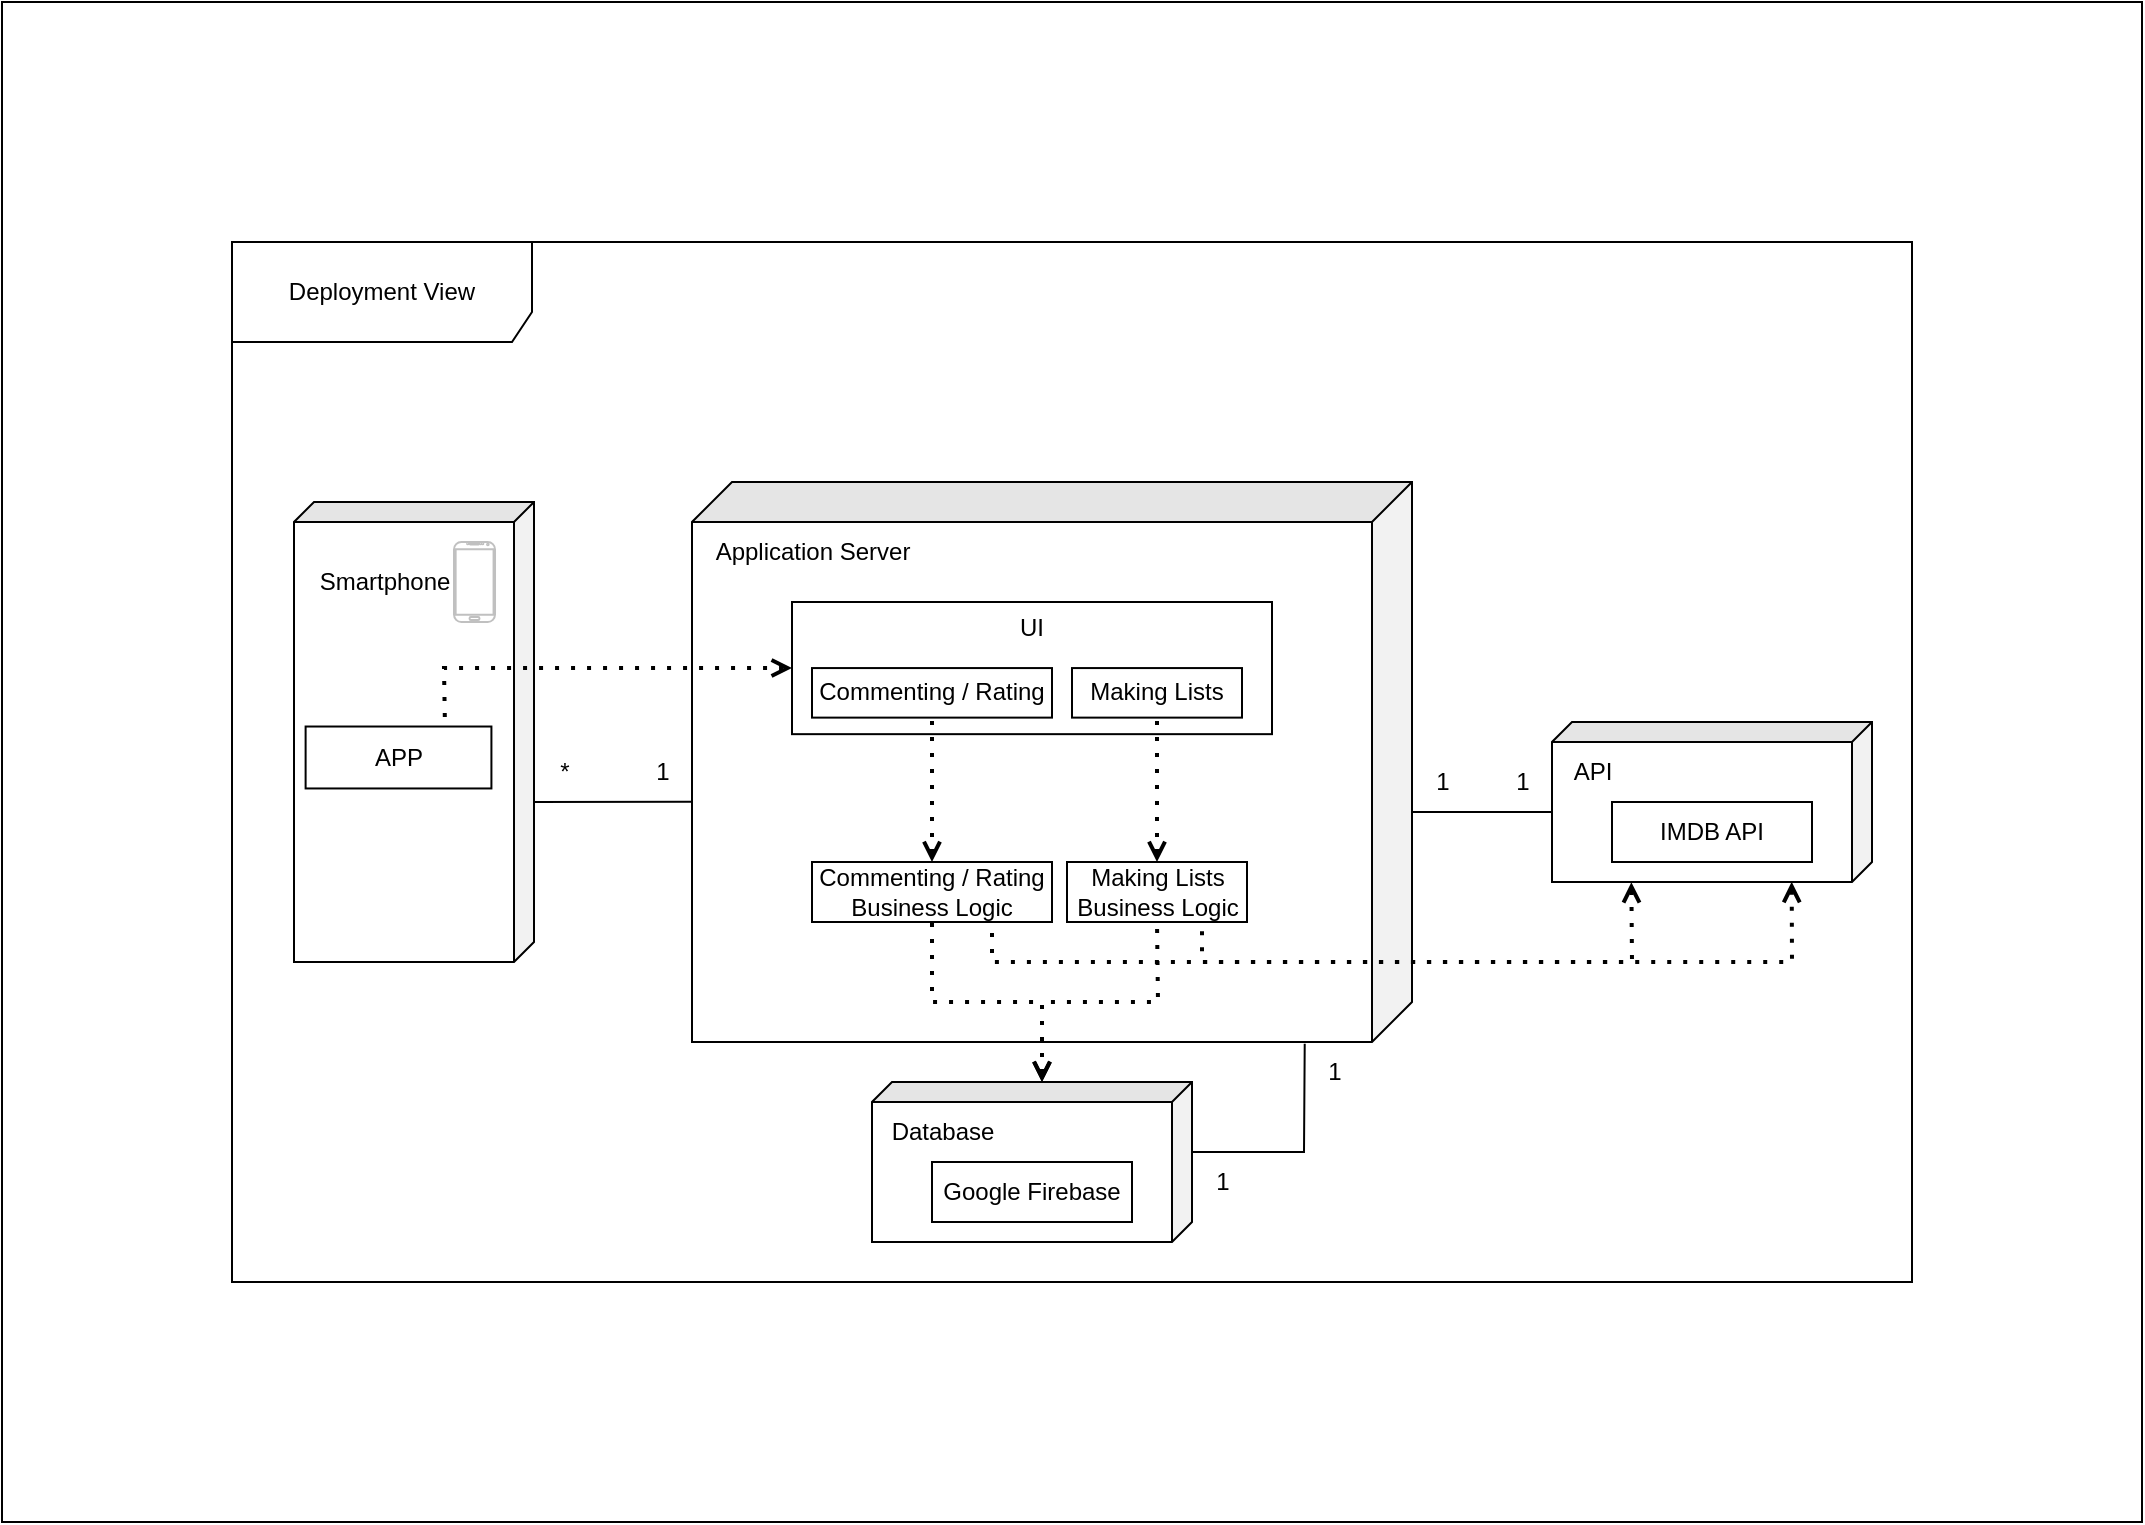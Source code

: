 <mxfile version="21.0.6" type="device"><diagram name="Página-1" id="RcCndMtqExNu23G7Ztjg"><mxGraphModel dx="1247" dy="1133" grid="1" gridSize="10" guides="1" tooltips="1" connect="1" arrows="1" fold="1" page="1" pageScale="1" pageWidth="827" pageHeight="1169" math="0" shadow="0"><root><mxCell id="0"/><mxCell id="1" parent="0"/><mxCell id="bW3uQ6ZptBKdeBj17jD9-41" value="" style="rounded=0;whiteSpace=wrap;html=1;" vertex="1" parent="1"><mxGeometry x="975" y="240" width="1070" height="760" as="geometry"/></mxCell><mxCell id="bW3uQ6ZptBKdeBj17jD9-1" value="" style="group" vertex="1" connectable="0" parent="1"><mxGeometry x="1090" y="360" width="840" height="520" as="geometry"/></mxCell><mxCell id="bW3uQ6ZptBKdeBj17jD9-2" value="Deployment View" style="shape=umlFrame;whiteSpace=wrap;html=1;pointerEvents=0;width=150;height=50;" vertex="1" parent="bW3uQ6ZptBKdeBj17jD9-1"><mxGeometry width="840" height="520" as="geometry"/></mxCell><mxCell id="bW3uQ6ZptBKdeBj17jD9-3" value="" style="group" vertex="1" connectable="0" parent="bW3uQ6ZptBKdeBj17jD9-1"><mxGeometry x="230" y="120" width="360" height="280" as="geometry"/></mxCell><mxCell id="bW3uQ6ZptBKdeBj17jD9-4" value="" style="shape=cube;whiteSpace=wrap;html=1;boundedLbl=1;backgroundOutline=1;darkOpacity=0.05;darkOpacity2=0.1;direction=south;" vertex="1" parent="bW3uQ6ZptBKdeBj17jD9-3"><mxGeometry width="360" height="280" as="geometry"/></mxCell><mxCell id="bW3uQ6ZptBKdeBj17jD9-5" value="Application Server" style="text;html=1;align=center;verticalAlign=middle;resizable=0;points=[];autosize=1;strokeColor=none;fillColor=none;" vertex="1" parent="bW3uQ6ZptBKdeBj17jD9-3"><mxGeometry y="20" width="120" height="30" as="geometry"/></mxCell><mxCell id="bW3uQ6ZptBKdeBj17jD9-6" value="" style="group" vertex="1" connectable="0" parent="bW3uQ6ZptBKdeBj17jD9-3"><mxGeometry x="50" y="59.999" width="240" height="66.079" as="geometry"/></mxCell><mxCell id="bW3uQ6ZptBKdeBj17jD9-7" value="&lt;p style=&quot;line-height: 70%;&quot;&gt;UI&lt;/p&gt;&lt;p style=&quot;line-height: 70%;&quot;&gt;&lt;br&gt;&lt;/p&gt;&lt;p style=&quot;line-height: 70%;&quot;&gt;&lt;br&gt;&lt;/p&gt;" style="rounded=0;whiteSpace=wrap;html=1;align=center;" vertex="1" parent="bW3uQ6ZptBKdeBj17jD9-6"><mxGeometry width="240" height="66.079" as="geometry"/></mxCell><mxCell id="bW3uQ6ZptBKdeBj17jD9-8" value="Making Lists" style="rounded=0;whiteSpace=wrap;html=1;" vertex="1" parent="bW3uQ6ZptBKdeBj17jD9-6"><mxGeometry x="140" y="33.035" width="85" height="24.774" as="geometry"/></mxCell><mxCell id="bW3uQ6ZptBKdeBj17jD9-9" value="Commenting / Rating" style="rounded=0;whiteSpace=wrap;html=1;" vertex="1" parent="bW3uQ6ZptBKdeBj17jD9-6"><mxGeometry x="10" y="33.035" width="120" height="24.774" as="geometry"/></mxCell><mxCell id="bW3uQ6ZptBKdeBj17jD9-10" value="" style="endArrow=none;dashed=1;html=1;dashPattern=1 3;strokeWidth=2;rounded=0;startArrow=open;startFill=0;entryX=0.5;entryY=1;entryDx=0;entryDy=0;exitX=0.5;exitY=0;exitDx=0;exitDy=0;" edge="1" parent="bW3uQ6ZptBKdeBj17jD9-3" source="bW3uQ6ZptBKdeBj17jD9-13" target="bW3uQ6ZptBKdeBj17jD9-9"><mxGeometry width="50" height="50" relative="1" as="geometry"><mxPoint x="221" y="132.143" as="sourcePoint"/><mxPoint x="20" y="191.179" as="targetPoint"/></mxGeometry></mxCell><mxCell id="bW3uQ6ZptBKdeBj17jD9-11" value="" style="endArrow=none;dashed=1;html=1;dashPattern=1 3;strokeWidth=2;rounded=0;startArrow=open;startFill=0;entryX=0.5;entryY=1;entryDx=0;entryDy=0;exitX=0.5;exitY=0;exitDx=0;exitDy=0;" edge="1" parent="bW3uQ6ZptBKdeBj17jD9-3" source="bW3uQ6ZptBKdeBj17jD9-12" target="bW3uQ6ZptBKdeBj17jD9-8"><mxGeometry width="50" height="50" relative="1" as="geometry"><mxPoint x="114" y="111.786" as="sourcePoint"/><mxPoint x="114" y="82.607" as="targetPoint"/></mxGeometry></mxCell><mxCell id="bW3uQ6ZptBKdeBj17jD9-12" value="Making Lists&lt;br&gt;Business Logic" style="rounded=0;whiteSpace=wrap;html=1;" vertex="1" parent="bW3uQ6ZptBKdeBj17jD9-3"><mxGeometry x="187.5" y="190" width="90" height="30" as="geometry"/></mxCell><mxCell id="bW3uQ6ZptBKdeBj17jD9-13" value="Commenting / Rating&lt;br&gt;Business Logic" style="rounded=0;whiteSpace=wrap;html=1;" vertex="1" parent="bW3uQ6ZptBKdeBj17jD9-3"><mxGeometry x="60" y="190" width="120" height="30" as="geometry"/></mxCell><mxCell id="bW3uQ6ZptBKdeBj17jD9-14" value="" style="endArrow=none;dashed=1;html=1;dashPattern=1 3;strokeWidth=2;rounded=0;startArrow=open;startFill=0;entryX=0.5;entryY=1;entryDx=0;entryDy=0;exitX=0;exitY=0;exitDx=0;exitDy=75;exitPerimeter=0;" edge="1" parent="bW3uQ6ZptBKdeBj17jD9-1" source="bW3uQ6ZptBKdeBj17jD9-21" target="bW3uQ6ZptBKdeBj17jD9-13"><mxGeometry width="50" height="50" relative="1" as="geometry"><mxPoint x="360" y="320" as="sourcePoint"/><mxPoint x="360" y="248" as="targetPoint"/><Array as="points"><mxPoint x="405" y="380"/><mxPoint x="350" y="380"/></Array></mxGeometry></mxCell><mxCell id="bW3uQ6ZptBKdeBj17jD9-15" value="" style="endArrow=none;dashed=1;html=1;dashPattern=1 3;strokeWidth=2;rounded=0;startArrow=open;startFill=0;entryX=0.5;entryY=1;entryDx=0;entryDy=0;exitX=0;exitY=0;exitDx=0;exitDy=75;exitPerimeter=0;" edge="1" parent="bW3uQ6ZptBKdeBj17jD9-1" source="bW3uQ6ZptBKdeBj17jD9-21" target="bW3uQ6ZptBKdeBj17jD9-12"><mxGeometry width="50" height="50" relative="1" as="geometry"><mxPoint x="415" y="430" as="sourcePoint"/><mxPoint x="360" y="350" as="targetPoint"/><Array as="points"><mxPoint x="405" y="380"/><mxPoint x="463" y="380"/></Array></mxGeometry></mxCell><mxCell id="bW3uQ6ZptBKdeBj17jD9-16" value="" style="group" vertex="1" connectable="0" parent="bW3uQ6ZptBKdeBj17jD9-1"><mxGeometry x="660" y="240" width="160" height="80" as="geometry"/></mxCell><mxCell id="bW3uQ6ZptBKdeBj17jD9-17" value="" style="shape=cube;whiteSpace=wrap;html=1;boundedLbl=1;backgroundOutline=1;darkOpacity=0.05;darkOpacity2=0.1;direction=south;size=10;" vertex="1" parent="bW3uQ6ZptBKdeBj17jD9-16"><mxGeometry width="160" height="80" as="geometry"/></mxCell><mxCell id="bW3uQ6ZptBKdeBj17jD9-18" value="API" style="text;html=1;align=center;verticalAlign=middle;resizable=0;points=[];autosize=1;strokeColor=none;fillColor=none;" vertex="1" parent="bW3uQ6ZptBKdeBj17jD9-16"><mxGeometry y="10" width="40" height="30" as="geometry"/></mxCell><mxCell id="bW3uQ6ZptBKdeBj17jD9-19" value="IMDB API" style="rounded=0;whiteSpace=wrap;html=1;" vertex="1" parent="bW3uQ6ZptBKdeBj17jD9-16"><mxGeometry x="30" y="40" width="100" height="30" as="geometry"/></mxCell><mxCell id="bW3uQ6ZptBKdeBj17jD9-20" value="" style="group" vertex="1" connectable="0" parent="bW3uQ6ZptBKdeBj17jD9-1"><mxGeometry x="320" y="420" width="160" height="80" as="geometry"/></mxCell><mxCell id="bW3uQ6ZptBKdeBj17jD9-21" value="" style="shape=cube;whiteSpace=wrap;html=1;boundedLbl=1;backgroundOutline=1;darkOpacity=0.05;darkOpacity2=0.1;direction=south;size=10;" vertex="1" parent="bW3uQ6ZptBKdeBj17jD9-20"><mxGeometry width="160" height="80" as="geometry"/></mxCell><mxCell id="bW3uQ6ZptBKdeBj17jD9-22" value="Database" style="text;html=1;align=center;verticalAlign=middle;resizable=0;points=[];autosize=1;strokeColor=none;fillColor=none;" vertex="1" parent="bW3uQ6ZptBKdeBj17jD9-20"><mxGeometry y="10" width="70" height="30" as="geometry"/></mxCell><mxCell id="bW3uQ6ZptBKdeBj17jD9-23" value="Google Firebase" style="rounded=0;whiteSpace=wrap;html=1;" vertex="1" parent="bW3uQ6ZptBKdeBj17jD9-20"><mxGeometry x="30" y="40" width="100" height="30" as="geometry"/></mxCell><mxCell id="bW3uQ6ZptBKdeBj17jD9-24" value="" style="endArrow=none;dashed=1;html=1;dashPattern=1 3;strokeWidth=2;rounded=0;startArrow=open;startFill=0;entryX=0.75;entryY=1;entryDx=0;entryDy=0;exitX=1.001;exitY=0.752;exitDx=0;exitDy=0;exitPerimeter=0;" edge="1" parent="bW3uQ6ZptBKdeBj17jD9-1" source="bW3uQ6ZptBKdeBj17jD9-17" target="bW3uQ6ZptBKdeBj17jD9-13"><mxGeometry width="50" height="50" relative="1" as="geometry"><mxPoint x="415" y="430" as="sourcePoint"/><mxPoint x="360" y="350" as="targetPoint"/><Array as="points"><mxPoint x="700" y="360"/><mxPoint x="380" y="360"/></Array></mxGeometry></mxCell><mxCell id="bW3uQ6ZptBKdeBj17jD9-25" value="" style="endArrow=none;dashed=1;html=1;dashPattern=1 3;strokeWidth=2;rounded=0;startArrow=open;startFill=0;entryX=0.75;entryY=1;entryDx=0;entryDy=0;exitX=0.999;exitY=0.251;exitDx=0;exitDy=0;exitPerimeter=0;" edge="1" parent="bW3uQ6ZptBKdeBj17jD9-1" source="bW3uQ6ZptBKdeBj17jD9-17" target="bW3uQ6ZptBKdeBj17jD9-12"><mxGeometry width="50" height="50" relative="1" as="geometry"><mxPoint x="810" y="320" as="sourcePoint"/><mxPoint x="490" y="340" as="targetPoint"/><Array as="points"><mxPoint x="780" y="360"/><mxPoint x="485" y="360"/></Array></mxGeometry></mxCell><mxCell id="bW3uQ6ZptBKdeBj17jD9-26" value="" style="endArrow=none;html=1;rounded=0;entryX=0.571;entryY=1;entryDx=0;entryDy=0;entryPerimeter=0;exitX=0.652;exitY=0.003;exitDx=0;exitDy=0;exitPerimeter=0;" edge="1" parent="bW3uQ6ZptBKdeBj17jD9-1" source="bW3uQ6ZptBKdeBj17jD9-29" target="bW3uQ6ZptBKdeBj17jD9-4"><mxGeometry width="50" height="50" relative="1" as="geometry"><mxPoint x="126.67" y="335" as="sourcePoint"/><mxPoint x="170" y="330" as="targetPoint"/></mxGeometry></mxCell><mxCell id="bW3uQ6ZptBKdeBj17jD9-27" value="1" style="text;html=1;align=center;verticalAlign=middle;resizable=0;points=[];autosize=1;strokeColor=none;fillColor=none;" vertex="1" parent="bW3uQ6ZptBKdeBj17jD9-1"><mxGeometry x="200" y="250" width="30" height="30" as="geometry"/></mxCell><mxCell id="bW3uQ6ZptBKdeBj17jD9-28" value="" style="group" vertex="1" connectable="0" parent="bW3uQ6ZptBKdeBj17jD9-1"><mxGeometry x="31" y="170" width="120" height="160" as="geometry"/></mxCell><mxCell id="bW3uQ6ZptBKdeBj17jD9-29" value="" style="shape=cube;whiteSpace=wrap;html=1;boundedLbl=1;backgroundOutline=1;darkOpacity=0.05;darkOpacity2=0.1;direction=south;size=10;" vertex="1" parent="bW3uQ6ZptBKdeBj17jD9-28"><mxGeometry y="-40" width="120" height="230" as="geometry"/></mxCell><mxCell id="bW3uQ6ZptBKdeBj17jD9-30" value="APP" style="rounded=0;whiteSpace=wrap;html=1;" vertex="1" parent="bW3uQ6ZptBKdeBj17jD9-28"><mxGeometry x="5.807" y="72.258" width="92.906" height="30.968" as="geometry"/></mxCell><mxCell id="bW3uQ6ZptBKdeBj17jD9-31" value="Smartphone" style="text;html=1;align=center;verticalAlign=middle;resizable=0;points=[];autosize=1;strokeColor=none;fillColor=none;" vertex="1" parent="bW3uQ6ZptBKdeBj17jD9-28"><mxGeometry y="-14.997" width="90" height="30" as="geometry"/></mxCell><mxCell id="bW3uQ6ZptBKdeBj17jD9-32" value="" style="endArrow=none;dashed=1;html=1;dashPattern=1 3;strokeWidth=2;rounded=0;startArrow=open;startFill=0;entryX=0.75;entryY=0;entryDx=0;entryDy=0;exitX=0;exitY=0.5;exitDx=0;exitDy=0;" edge="1" parent="bW3uQ6ZptBKdeBj17jD9-1" source="bW3uQ6ZptBKdeBj17jD9-7" target="bW3uQ6ZptBKdeBj17jD9-30"><mxGeometry width="50" height="50" relative="1" as="geometry"><mxPoint x="360" y="320" as="sourcePoint"/><mxPoint x="360" y="248" as="targetPoint"/><Array as="points"><mxPoint x="106" y="213"/></Array></mxGeometry></mxCell><mxCell id="bW3uQ6ZptBKdeBj17jD9-33" value="" style="endArrow=none;html=1;rounded=0;entryX=0;entryY=0;entryDx=45;entryDy=160;entryPerimeter=0;" edge="1" parent="bW3uQ6ZptBKdeBj17jD9-1" target="bW3uQ6ZptBKdeBj17jD9-17"><mxGeometry width="50" height="50" relative="1" as="geometry"><mxPoint x="590" y="285" as="sourcePoint"/><mxPoint x="240" y="280" as="targetPoint"/></mxGeometry></mxCell><mxCell id="bW3uQ6ZptBKdeBj17jD9-34" value="*" style="text;html=1;align=center;verticalAlign=middle;resizable=0;points=[];autosize=1;strokeColor=none;fillColor=none;" vertex="1" parent="bW3uQ6ZptBKdeBj17jD9-1"><mxGeometry x="151" y="250" width="30" height="30" as="geometry"/></mxCell><mxCell id="bW3uQ6ZptBKdeBj17jD9-35" value="1" style="text;html=1;align=center;verticalAlign=middle;resizable=0;points=[];autosize=1;strokeColor=none;fillColor=none;" vertex="1" parent="bW3uQ6ZptBKdeBj17jD9-1"><mxGeometry x="590" y="255" width="30" height="30" as="geometry"/></mxCell><mxCell id="bW3uQ6ZptBKdeBj17jD9-36" value="1" style="text;html=1;align=center;verticalAlign=middle;resizable=0;points=[];autosize=1;strokeColor=none;fillColor=none;" vertex="1" parent="bW3uQ6ZptBKdeBj17jD9-1"><mxGeometry x="630" y="255" width="30" height="30" as="geometry"/></mxCell><mxCell id="bW3uQ6ZptBKdeBj17jD9-37" value="" style="endArrow=none;html=1;rounded=0;entryX=1.003;entryY=0.149;entryDx=0;entryDy=0;entryPerimeter=0;exitX=0;exitY=0;exitDx=35;exitDy=0;exitPerimeter=0;" edge="1" parent="bW3uQ6ZptBKdeBj17jD9-1" source="bW3uQ6ZptBKdeBj17jD9-21" target="bW3uQ6ZptBKdeBj17jD9-4"><mxGeometry width="50" height="50" relative="1" as="geometry"><mxPoint x="500" y="459.76" as="sourcePoint"/><mxPoint x="570" y="459.76" as="targetPoint"/><Array as="points"><mxPoint x="536" y="455"/></Array></mxGeometry></mxCell><mxCell id="bW3uQ6ZptBKdeBj17jD9-38" value="1" style="text;html=1;align=center;verticalAlign=middle;resizable=0;points=[];autosize=1;strokeColor=none;fillColor=none;" vertex="1" parent="bW3uQ6ZptBKdeBj17jD9-1"><mxGeometry x="536" y="400" width="30" height="30" as="geometry"/></mxCell><mxCell id="bW3uQ6ZptBKdeBj17jD9-39" value="1" style="text;html=1;align=center;verticalAlign=middle;resizable=0;points=[];autosize=1;strokeColor=none;fillColor=none;" vertex="1" parent="bW3uQ6ZptBKdeBj17jD9-1"><mxGeometry x="480" y="455" width="30" height="30" as="geometry"/></mxCell><mxCell id="bW3uQ6ZptBKdeBj17jD9-40" value="" style="verticalLabelPosition=bottom;verticalAlign=top;html=1;shadow=0;dashed=0;strokeWidth=1;shape=mxgraph.android.phone2;strokeColor=#c0c0c0;" vertex="1" parent="bW3uQ6ZptBKdeBj17jD9-1"><mxGeometry x="111" y="150" width="20.51" height="40" as="geometry"/></mxCell></root></mxGraphModel></diagram></mxfile>